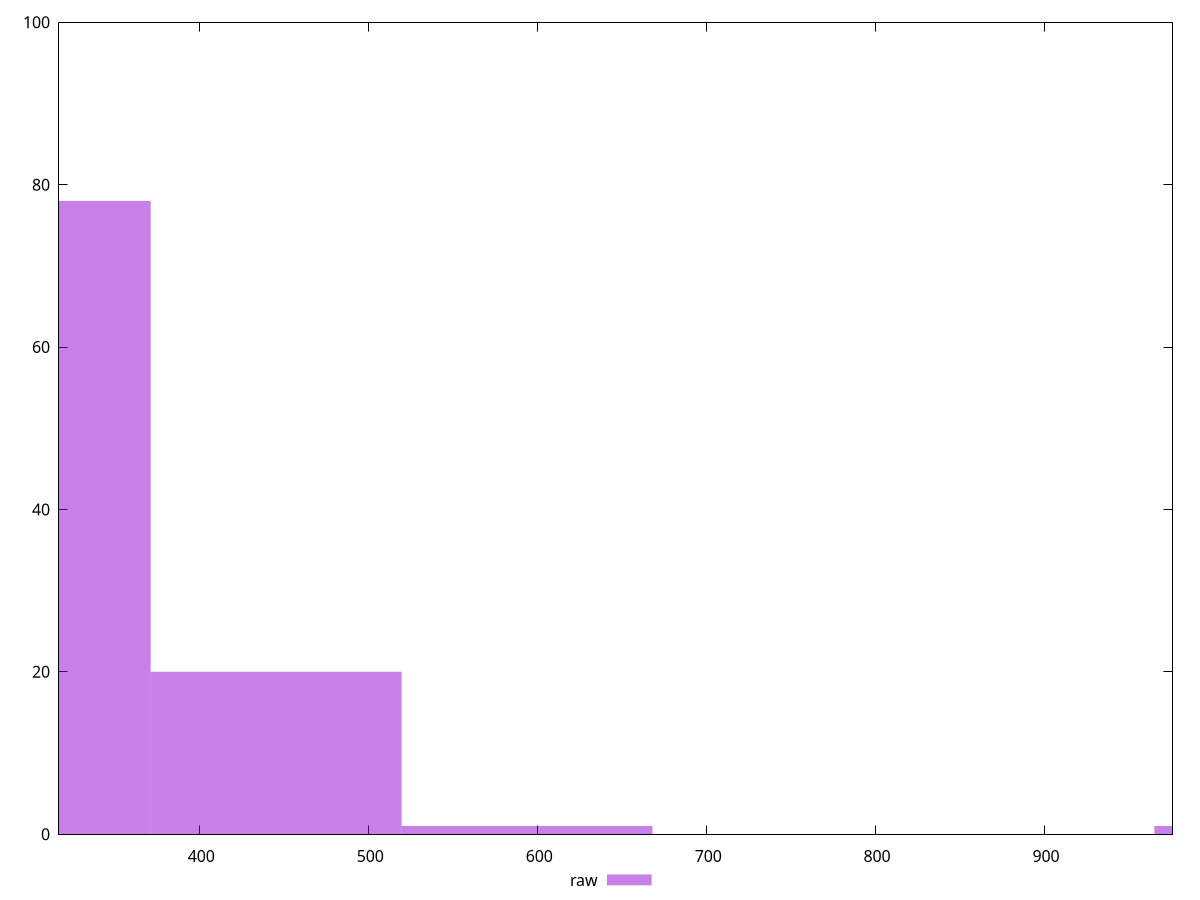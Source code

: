 reset

$raw <<EOF
1039.5193956556182 1
445.5083124238363 20
297.0055416158909 78
594.0110832317818 1
EOF

set key outside below
set boxwidth 148.50277080794544
set xrange [317:976]
set yrange [0:100]
set trange [0:100]
set style fill transparent solid 0.5 noborder
set terminal svg size 640, 490 enhanced background rgb 'white'
set output "report_00019_2021-02-10T18-14-37.922Z//render-blocking-resources/samples/pages+cached+noadtech/raw/histogram.svg"

plot $raw title "raw" with boxes

reset
